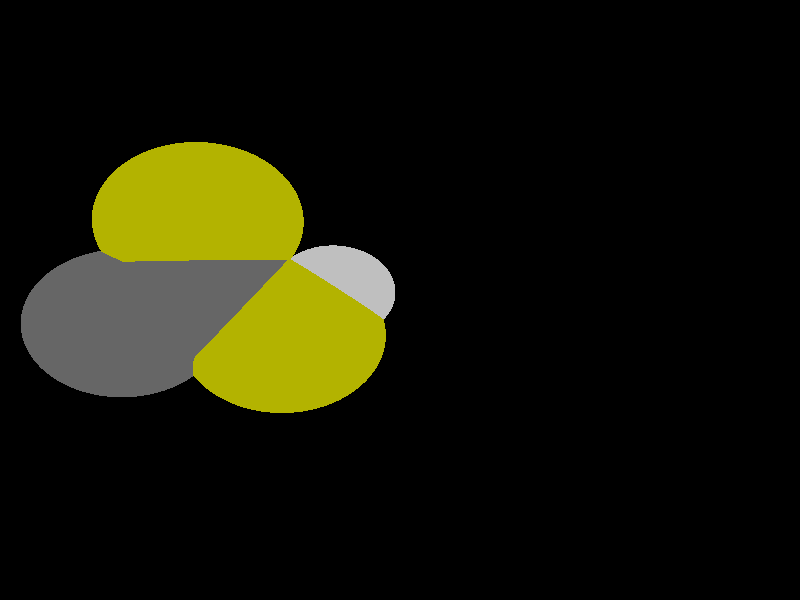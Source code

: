 global_settings {
	ambient_light rgb <0.200000002980232, 0.200000002980232, 0.200000002980232>
	max_trace_level 15
}

background { color rgb <0,0,0> }

camera {
	perspective
	location <1.13592455581681, 0.191255396417883, 19.391583007597>
	angle 40
	up <0.203691057880519, 0.978551051987547, -0.0307862240877251>
	right <0.972970385175457, -0.19883444715787, 0.117445698920595> * 1
	direction <0.108805250383599, -0.0538767229653847, -0.992601992850847> }

light_source {
	<17.7060994785541, 12.6403314526013, 23.2186535212634>
	color rgb <1, 1, 1>
	fade_distance 43.6027696105999
	fade_power 0
	spotlight
	area_light <20, 0, 0>, <0, 0, 20>, 20, 20
	circular
	orient
	point_at <-17.7060994785541, -12.6403314526013, -23.2186535212634>
}

light_source {
	<-12.675106162702, 17.814236873888, -13.3382597481905>
	color rgb <0.300000011920929, 0.300000011920929, 0.300000011920929> shadowless
	fade_distance 43.6027696105999
	fade_power 0
	parallel
	point_at <12.675106162702, -17.814236873888, 13.3382597481905>
}

#default {
	finish {ambient 0.5 diffuse 1 specular 0.2 roughness .01 metallic 1}
}

union {
cylinder {
	<-0.101575179044474, 0.0124178077934386, -0.00053667566842708>, 	<-0.817459181836282, -0.196327092329391, -0.000297521896681999>, 0.075
	pigment { rgbt <0.400000005960464, 0.400000005960464, 0.400000005960464, 0> }
}
cylinder {
	<-0.817459181836282, -0.196327092329391, -0.000297521896681999>, 	<-1.53334318462809, -0.40507199245222, -5.83681249369182e-05>, 0.075
	pigment { rgbt <0.400000005960464, 0.400000005960464, 0.400000005960464, 0> }
}
cylinder {
	<0.00906116139787008, -0.00797459094279022, -0.000552401709287551>, 	<0.144729674385019, 0.728077772733058, -0.000902182608574219>, 0.075
	pigment { rgbt <0.400000005960464, 0.400000005960464, 0.400000005960464, 0> }
}
cylinder {
	<-0.212211519486818, 0.0328102065296673, -0.000520949627566622>, 	<-0.076543006499669, 0.768862570205516, -0.00087073052685329>, 0.075
	pigment { rgbt <0.400000005960464, 0.400000005960464, 0.400000005960464, 0> }
}
cylinder {
	<0.144729674385019, 0.728077772733058, -0.000902182608574219>, 	<0.30878439352958, 1.61813590884581, -0.00132514889552719>, 0.075
	pigment { rgbt <0.699999988079071, 0.699999988079071, 0, 0> }
}
cylinder {
	<-0.076543006499669, 0.768862570205516, -0.00087073052685329>, 	<0.0875117126448915, 1.65892070631827, -0.00129369681380627>, 0.075
	pigment { rgbt <0.699999988079071, 0.699999988079071, 0, 0> }
}
cylinder {
	<-0.101575179044474, 0.0124178077934386, -0.00053667566842708>, 	<0.433322092906684, -0.564913703609317, -0.00039680806331662>, 0.075
	pigment { rgbt <0.400000005960464, 0.400000005960464, 0.400000005960464, 0> }
}
cylinder {
	<0.433322092906684, -0.564913703609317, -0.00039680806331662>, 	<1.07465012160583, -1.25711929060591, -0.000229110413378796>, 0.075
	pigment { rgbt <0.699999988079071, 0.699999988079071, 0, 0> }
}
cylinder {
	<1.07465012160583, -1.25711929060591, -0.000229110413378796>, 	<1.76320679316547, -0.727058884873881, -0.000642913503728918>, 0.075
	pigment { rgbt <0.699999988079071, 0.699999988079071, 0, 0> }
}
cylinder {
	<1.76320679316547, -0.727058884873881, -0.000642913503728918>, 	<2.1351201889795, -0.440754832317347, -0.000866422938590482>, 0.075
	pigment { rgbt <0.75, 0.75, 0.75, 0> }
}
sphere {
	<-0.101575179044474, 0.0124178077934386, -0.00053667566842708>, 0.4104
	pigment { rgbt <0.400000005960464, 0.400000005960464, 0.400000005960464,0> }
}
sphere {
	<-1.53334318462809, -0.40507199245222, -5.83681249369182e-05>, 0.4104
	pigment { rgbt <0.400000005960464, 0.400000005960464, 0.400000005960464,0> }
}
sphere {
	<0.198148053087236, 1.63852830758204, -0.00130942285466672>, 0.567
	pigment { rgbt <0.699999988079071, 0.699999988079071, 0,0> }
}
sphere {
	<1.07465012160583, -1.25711929060591, -0.000229110413378796>, 0.567
	pigment { rgbt <0.699999988079071, 0.699999988079071, 0,0> }
}
sphere {
	<2.1351201889795, -0.440754832317347, -0.000866422938590482>, 0.1674
	pigment { rgbt <0.75, 0.75, 0.75,0> }
}
}
merge {
}
union {
}
merge {
sphere {
	<-0.101575179044474, 0.0124178077934386, -0.00053667566842708>, 1.69983
	pigment { rgbt <0, 0, 0,0> }
}
sphere {
	<-1.53334318462809, -0.40507199245222, -5.83681249369182e-05>, 1.69983
	pigment { rgbt <0, 0, 0,0> }
}
sphere {
	<0.198148053087236, 1.63852830758204, -0.00130942285466672>, 1.79982
	pigment { rgbt <0, 0, 0,0> }
}
sphere {
	<1.07465012160583, -1.25711929060591, -0.000229110413378796>, 1.79982
	pigment { rgbt <0, 0, 0,0> }
}
sphere {
	<2.1351201889795, -0.440754832317347, -0.000866422938590482>, 1.09989
	pigment { rgbt <0, 0, 0,0> }
}
sphere {
	<-0.101575179044474, 0.0124178077934386, -0.00053667566842708>, 1.7
	pigment { rgbt <0.400000005960464, 0.400000005960464, 0.400000005960464,0.350000023841858> }
}
sphere {
	<-1.53334318462809, -0.40507199245222, -5.83681249369182e-05>, 1.7
	pigment { rgbt <0.400000005960464, 0.400000005960464, 0.400000005960464,0.350000023841858> }
}
sphere {
	<0.198148053087236, 1.63852830758204, -0.00130942285466672>, 1.8
	pigment { rgbt <0.699999988079071, 0.699999988079071, 0,0.350000023841858> }
}
sphere {
	<1.07465012160583, -1.25711929060591, -0.000229110413378796>, 1.8
	pigment { rgbt <0.699999988079071, 0.699999988079071, 0,0.350000023841858> }
}
sphere {
	<2.1351201889795, -0.440754832317347, -0.000866422938590482>, 1.1
	pigment { rgbt <0.75, 0.75, 0.75,0.350000023841858> }
}
}
